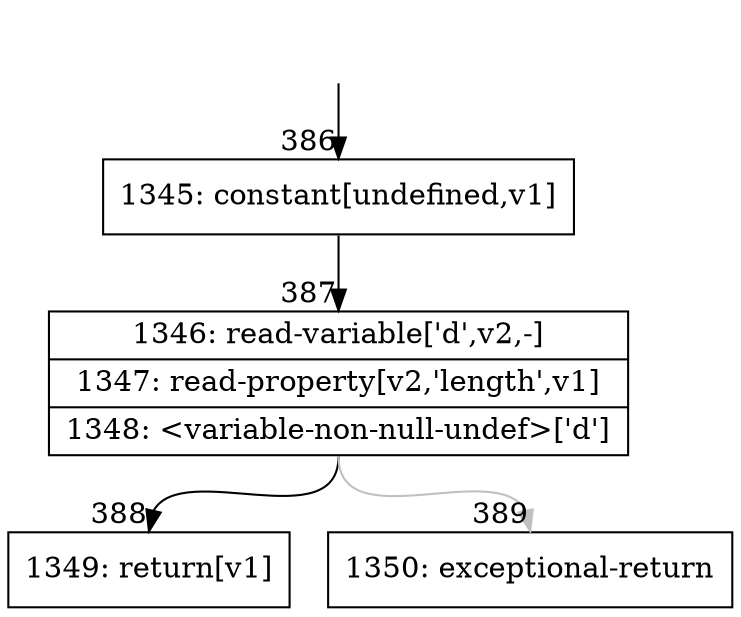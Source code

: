 digraph {
rankdir="TD"
BB_entry32[shape=none,label=""];
BB_entry32 -> BB386 [tailport=s, headport=n, headlabel="    386"]
BB386 [shape=record label="{1345: constant[undefined,v1]}" ] 
BB386 -> BB387 [tailport=s, headport=n, headlabel="      387"]
BB387 [shape=record label="{1346: read-variable['d',v2,-]|1347: read-property[v2,'length',v1]|1348: \<variable-non-null-undef\>['d']}" ] 
BB387 -> BB388 [tailport=s, headport=n, headlabel="      388"]
BB387 -> BB389 [tailport=s, headport=n, color=gray, headlabel="      389"]
BB388 [shape=record label="{1349: return[v1]}" ] 
BB389 [shape=record label="{1350: exceptional-return}" ] 
//#$~ 233
}
